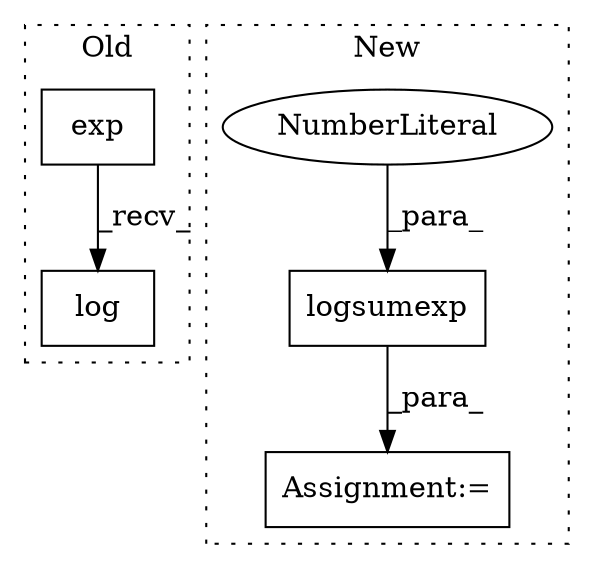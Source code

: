 digraph G {
subgraph cluster0 {
1 [label="log" a="32" s="3517" l="5" shape="box"];
5 [label="exp" a="32" s="3154" l="5" shape="box"];
label = "Old";
style="dotted";
}
subgraph cluster1 {
2 [label="logsumexp" a="32" s="3205,3216" l="10,1" shape="box"];
3 [label="NumberLiteral" a="34" s="3215" l="1" shape="ellipse"];
4 [label="Assignment:=" a="7" s="3330" l="1" shape="box"];
label = "New";
style="dotted";
}
2 -> 4 [label="_para_"];
3 -> 2 [label="_para_"];
5 -> 1 [label="_recv_"];
}